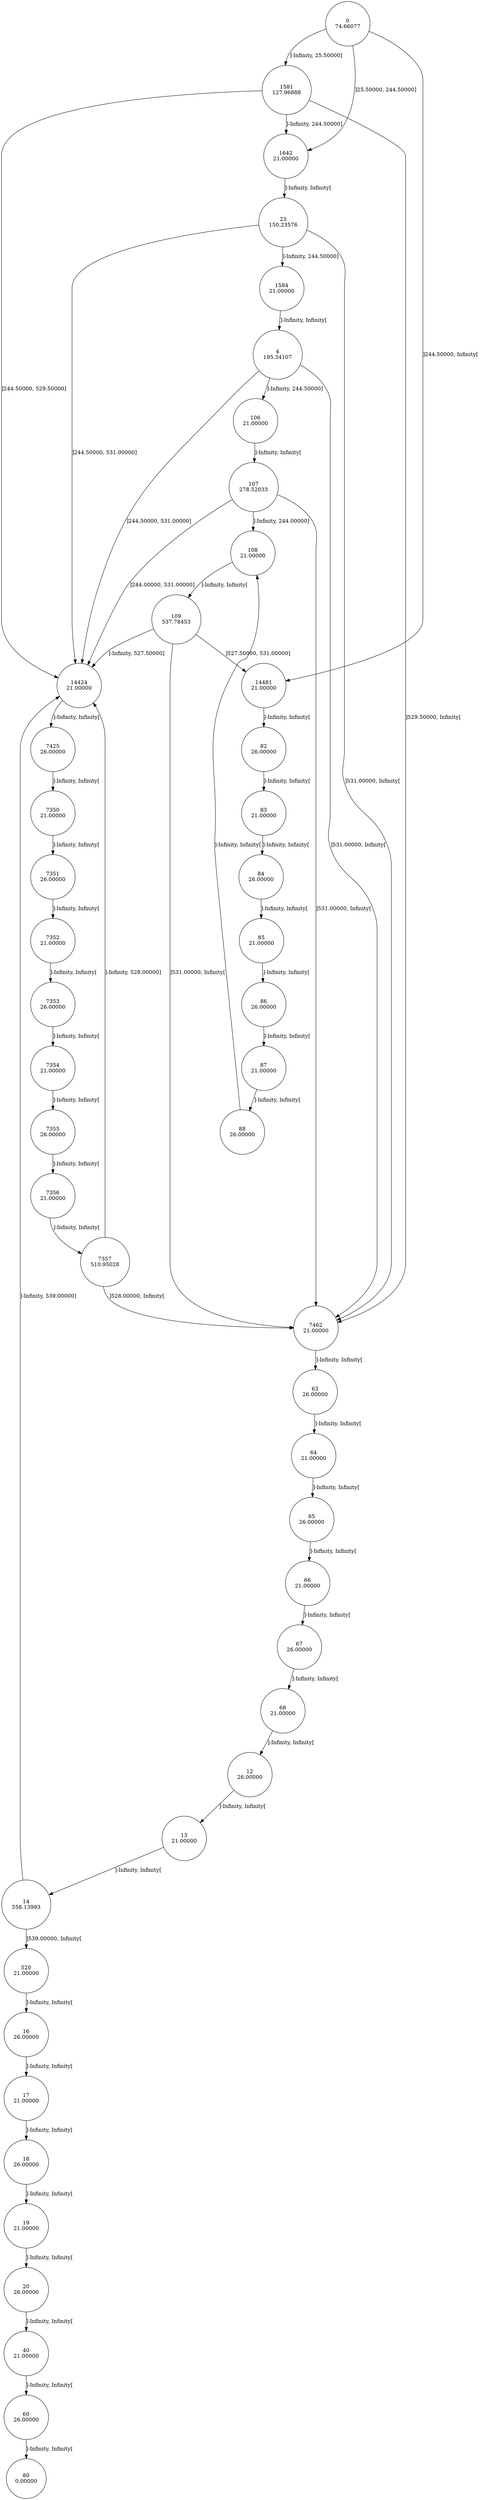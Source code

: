 digraph DFA {
0 [shape=circle, label="0\n74.66077"];
	0 -> 1581 [label="]-Infinity, 25.50000]"];
	0 -> 1642 [label="]25.50000, 244.50000]"];
	0 -> 14481 [label="]244.50000, Infinity["];
14481 [shape=circle, label="14481\n21.00000"];
	14481 -> 82 [label="]-Infinity, Infinity["];
82 [shape=circle, label="82\n26.00000"];
	82 -> 83 [label="]-Infinity, Infinity["];
83 [shape=circle, label="83\n21.00000"];
	83 -> 84 [label="]-Infinity, Infinity["];
84 [shape=circle, label="84\n26.00000"];
	84 -> 85 [label="]-Infinity, Infinity["];
85 [shape=circle, label="85\n21.00000"];
	85 -> 86 [label="]-Infinity, Infinity["];
86 [shape=circle, label="86\n26.00000"];
	86 -> 87 [label="]-Infinity, Infinity["];
87 [shape=circle, label="87\n21.00000"];
	87 -> 88 [label="]-Infinity, Infinity["];
88 [shape=circle, label="88\n26.00000"];
	88 -> 108 [label="]-Infinity, Infinity["];
108 [shape=circle, label="108\n21.00000"];
	108 -> 109 [label="]-Infinity, Infinity["];
109 [shape=circle, label="109\n537.78453"];
	109 -> 14424 [label="]-Infinity, 527.50000]"];
	109 -> 14481 [label="]527.50000, 531.00000]"];
	109 -> 7462 [label="]531.00000, Infinity["];
7462 [shape=circle, label="7462\n21.00000"];
	7462 -> 63 [label="]-Infinity, Infinity["];
63 [shape=circle, label="63\n26.00000"];
	63 -> 64 [label="]-Infinity, Infinity["];
64 [shape=circle, label="64\n21.00000"];
	64 -> 65 [label="]-Infinity, Infinity["];
65 [shape=circle, label="65\n26.00000"];
	65 -> 66 [label="]-Infinity, Infinity["];
66 [shape=circle, label="66\n21.00000"];
	66 -> 67 [label="]-Infinity, Infinity["];
67 [shape=circle, label="67\n26.00000"];
	67 -> 68 [label="]-Infinity, Infinity["];
68 [shape=circle, label="68\n21.00000"];
	68 -> 12 [label="]-Infinity, Infinity["];
12 [shape=circle, label="12\n26.00000"];
	12 -> 13 [label="]-Infinity, Infinity["];
13 [shape=circle, label="13\n21.00000"];
	13 -> 14 [label="]-Infinity, Infinity["];
14 [shape=circle, label="14\n558.13993"];
	14 -> 14424 [label="]-Infinity, 539.00000]"];
	14 -> 520 [label="]539.00000, Infinity["];
520 [shape=circle, label="520\n21.00000"];
	520 -> 16 [label="]-Infinity, Infinity["];
16 [shape=circle, label="16\n26.00000"];
	16 -> 17 [label="]-Infinity, Infinity["];
17 [shape=circle, label="17\n21.00000"];
	17 -> 18 [label="]-Infinity, Infinity["];
18 [shape=circle, label="18\n26.00000"];
	18 -> 19 [label="]-Infinity, Infinity["];
19 [shape=circle, label="19\n21.00000"];
	19 -> 20 [label="]-Infinity, Infinity["];
20 [shape=circle, label="20\n26.00000"];
	20 -> 40 [label="]-Infinity, Infinity["];
40 [shape=circle, label="40\n21.00000"];
	40 -> 60 [label="]-Infinity, Infinity["];
60 [shape=circle, label="60\n26.00000"];
	60 -> 80 [label="]-Infinity, Infinity["];
80 [shape=circle, label="80\n0.00000"];
14424 [shape=circle, label="14424\n21.00000"];
	14424 -> 7425 [label="]-Infinity, Infinity["];
7425 [shape=circle, label="7425\n26.00000"];
	7425 -> 7350 [label="]-Infinity, Infinity["];
7350 [shape=circle, label="7350\n21.00000"];
	7350 -> 7351 [label="]-Infinity, Infinity["];
7351 [shape=circle, label="7351\n26.00000"];
	7351 -> 7352 [label="]-Infinity, Infinity["];
7352 [shape=circle, label="7352\n21.00000"];
	7352 -> 7353 [label="]-Infinity, Infinity["];
7353 [shape=circle, label="7353\n26.00000"];
	7353 -> 7354 [label="]-Infinity, Infinity["];
7354 [shape=circle, label="7354\n21.00000"];
	7354 -> 7355 [label="]-Infinity, Infinity["];
7355 [shape=circle, label="7355\n26.00000"];
	7355 -> 7356 [label="]-Infinity, Infinity["];
7356 [shape=circle, label="7356\n21.00000"];
	7356 -> 7357 [label="]-Infinity, Infinity["];
7357 [shape=circle, label="7357\n510.95028"];
	7357 -> 14424 [label="]-Infinity, 528.00000]"];
	7357 -> 7462 [label="]528.00000, Infinity["];
1642 [shape=circle, label="1642\n21.00000"];
	1642 -> 23 [label="]-Infinity, Infinity["];
23 [shape=circle, label="23\n150.23576"];
	23 -> 1584 [label="]-Infinity, 244.50000]"];
	23 -> 14424 [label="]244.50000, 531.00000]"];
	23 -> 7462 [label="]531.00000, Infinity["];
1584 [shape=circle, label="1584\n21.00000"];
	1584 -> 4 [label="]-Infinity, Infinity["];
4 [shape=circle, label="4\n195.34107"];
	4 -> 106 [label="]-Infinity, 244.50000]"];
	4 -> 14424 [label="]244.50000, 531.00000]"];
	4 -> 7462 [label="]531.00000, Infinity["];
106 [shape=circle, label="106\n21.00000"];
	106 -> 107 [label="]-Infinity, Infinity["];
107 [shape=circle, label="107\n278.52033"];
	107 -> 108 [label="]-Infinity, 244.00000]"];
	107 -> 14424 [label="]244.00000, 531.00000]"];
	107 -> 7462 [label="]531.00000, Infinity["];
1581 [shape=circle, label="1581\n127.96888"];
	1581 -> 1642 [label="]-Infinity, 244.50000]"];
	1581 -> 14424 [label="]244.50000, 529.50000]"];
	1581 -> 7462 [label="]529.50000, Infinity["];
}